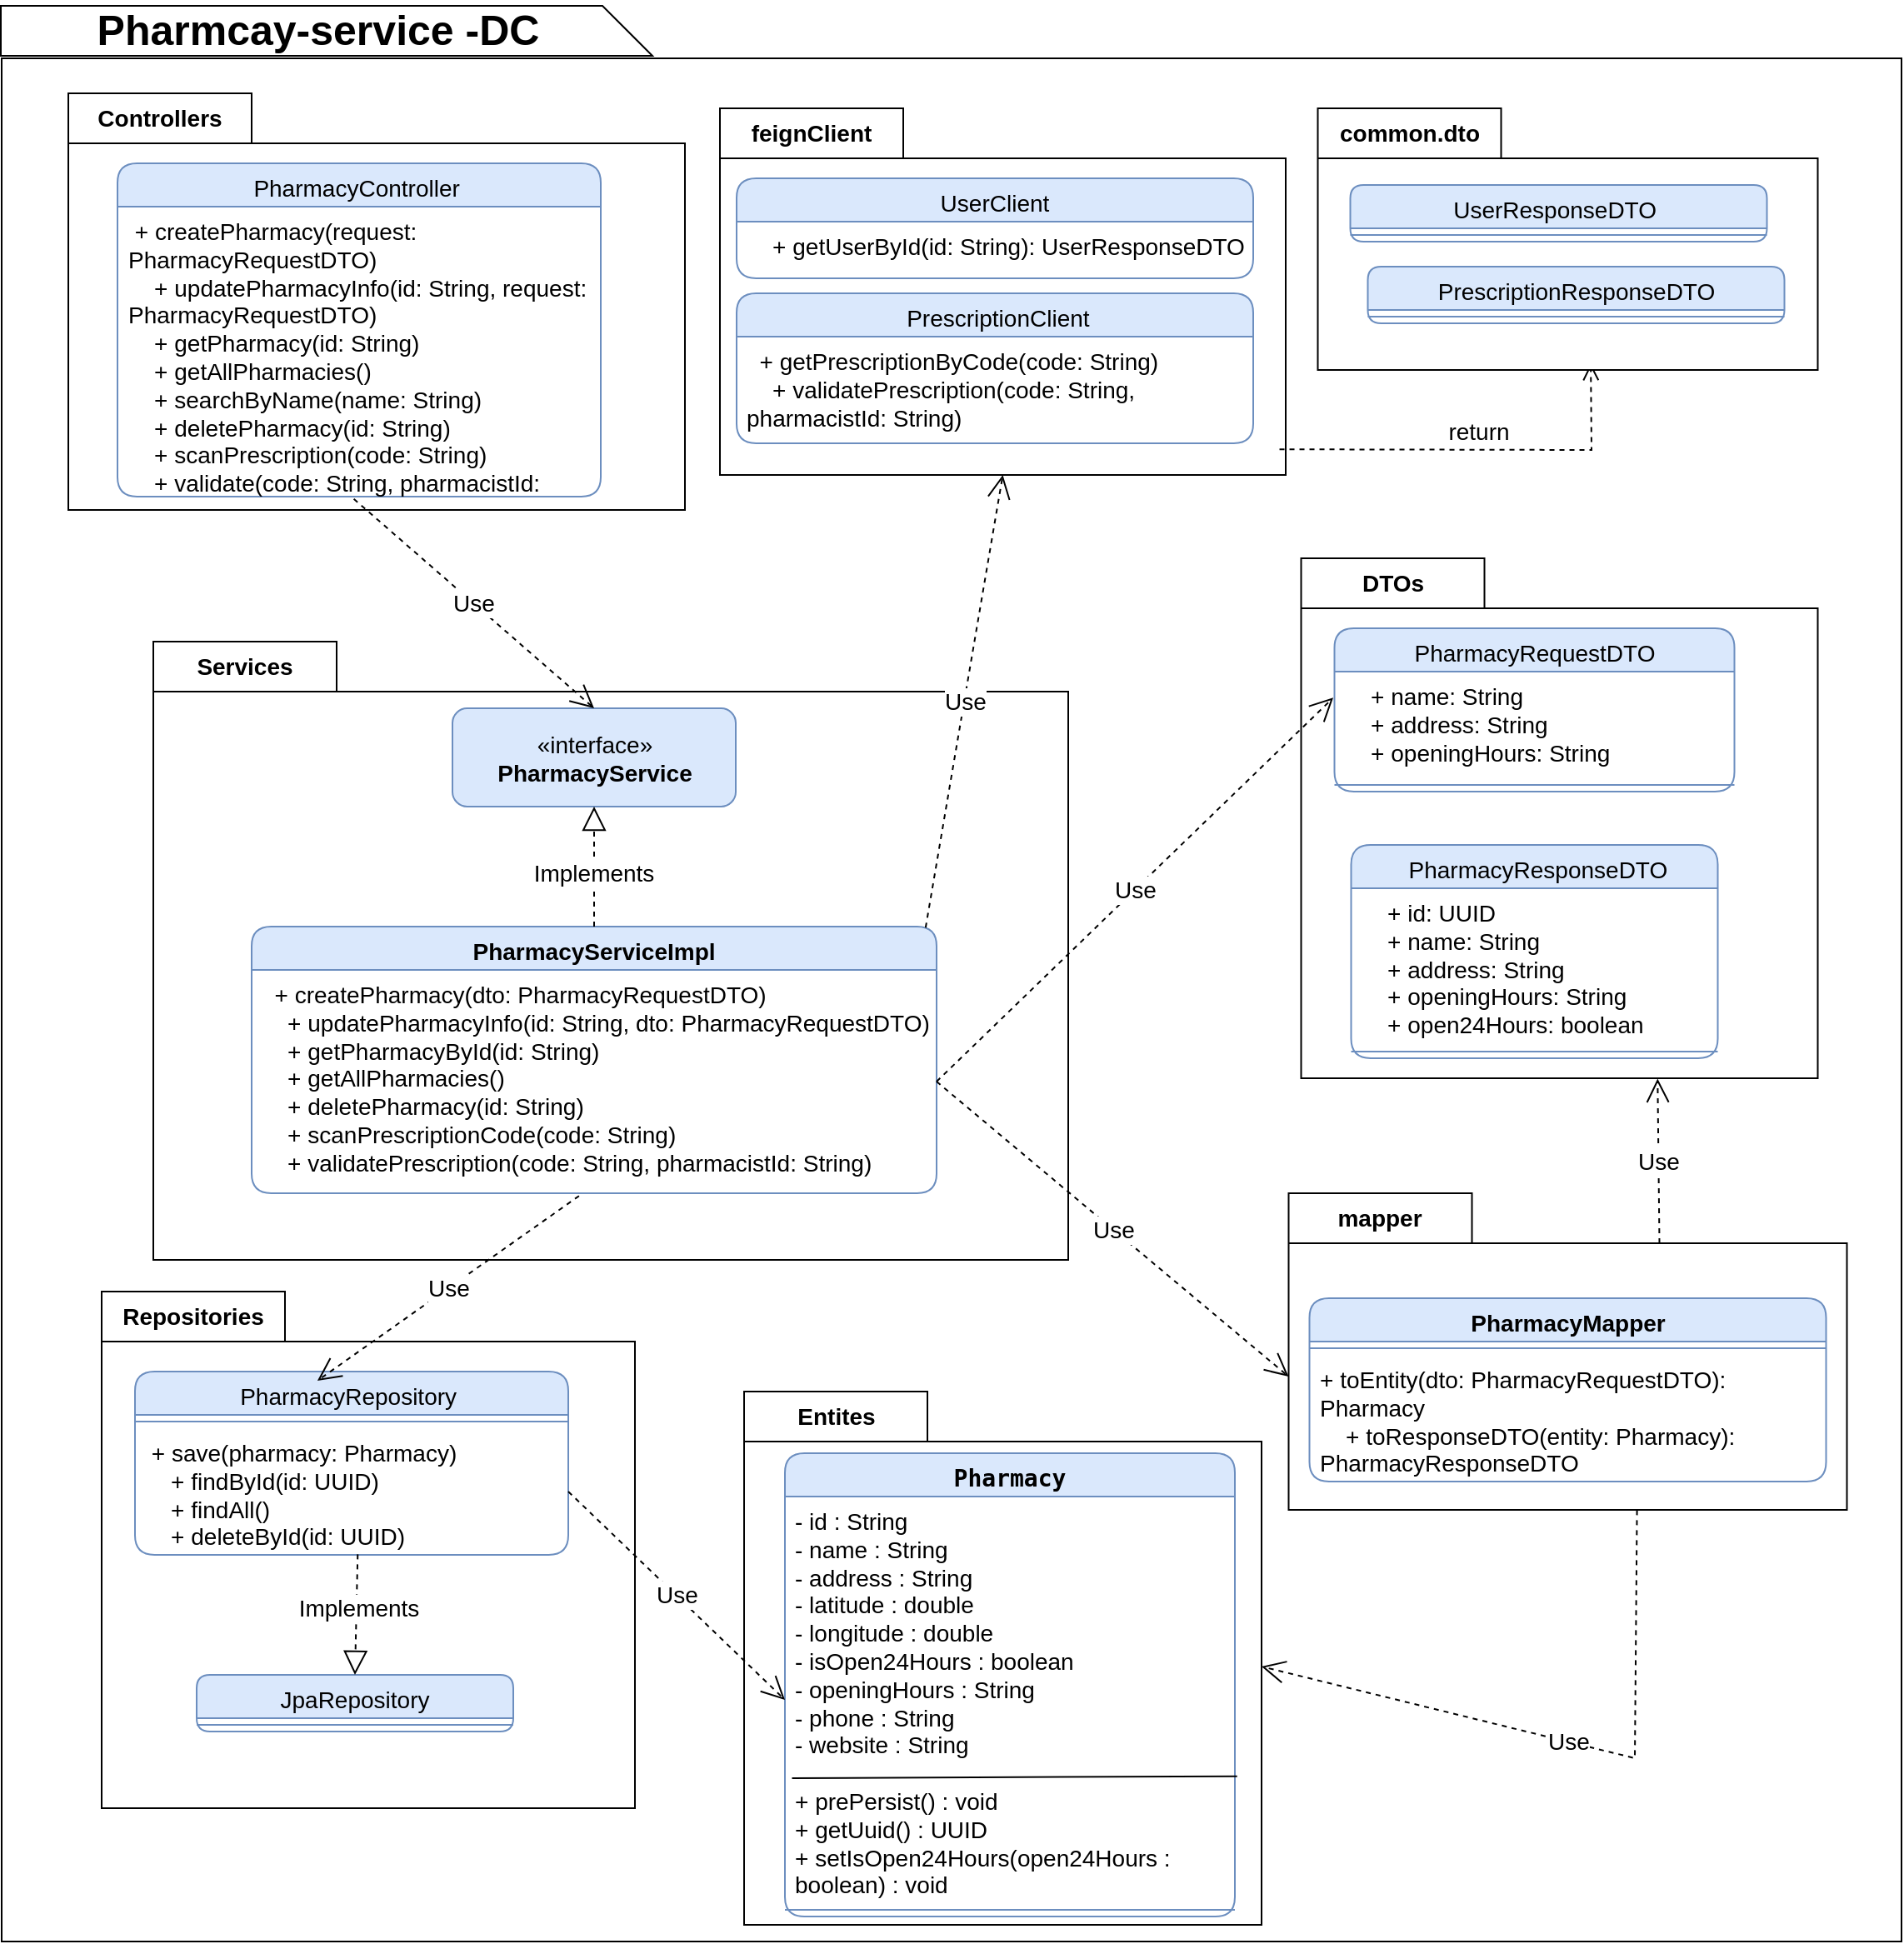 <mxfile version="28.2.0">
  <diagram name="Prescription Service - DC" id="-rO3_hpFllKhwETeMBrI">
    <mxGraphModel dx="1139" dy="570" grid="1" gridSize="10" guides="1" tooltips="1" connect="1" arrows="1" fold="1" page="1" pageScale="1" pageWidth="3300" pageHeight="2339" math="0" shadow="0">
      <root>
        <mxCell id="0" />
        <mxCell id="1" parent="0" />
        <mxCell id="9863JnEJpdngomxdaVxT-1" value="" style="html=1;whiteSpace=wrap;fontSize=14;" parent="1" vertex="1">
          <mxGeometry x="550" y="260" width="1140" height="1130" as="geometry" />
        </mxCell>
        <mxCell id="9863JnEJpdngomxdaVxT-2" value="Entites" style="shape=folder;fontStyle=1;tabWidth=110;tabHeight=30;tabPosition=left;html=1;boundedLbl=1;labelInHeader=1;container=1;collapsible=0;recursiveResize=0;whiteSpace=wrap;fontSize=14;" parent="1" vertex="1">
          <mxGeometry x="995.5" y="1060" width="310.5" height="320" as="geometry" />
        </mxCell>
        <mxCell id="9863JnEJpdngomxdaVxT-3" value="&lt;div style=&quot;text-align: left;&quot;&gt;&lt;font face=&quot;monospace&quot;&gt;Pharmacy&lt;/font&gt;&lt;/div&gt;" style="swimlane;fontStyle=1;align=center;verticalAlign=top;childLayout=stackLayout;horizontal=1;startSize=26;horizontalStack=0;resizeParent=1;resizeParentMax=0;resizeLast=0;collapsible=1;marginBottom=0;whiteSpace=wrap;html=1;fillColor=#dae8fc;strokeColor=#6c8ebf;rounded=1;fontSize=14;" parent="9863JnEJpdngomxdaVxT-2" vertex="1">
          <mxGeometry x="24.5" y="37" width="270" height="278" as="geometry">
            <mxRectangle x="200" y="60" width="70" height="30" as="alternateBounds" />
          </mxGeometry>
        </mxCell>
        <mxCell id="9863JnEJpdngomxdaVxT-4" value="&lt;div&gt;- id : String&lt;/div&gt;&lt;div&gt;- name : String&lt;/div&gt;&lt;div&gt;- address : String&lt;/div&gt;&lt;div&gt;- latitude : double&lt;/div&gt;&lt;div&gt;- longitude : double&lt;/div&gt;&lt;div&gt;- isOpen24Hours : boolean&lt;/div&gt;&lt;div&gt;- openingHours : String&lt;/div&gt;&lt;div&gt;- phone : String&lt;/div&gt;&lt;div&gt;- website : String&lt;/div&gt;&lt;div&gt;&lt;br&gt;&lt;/div&gt;&lt;div&gt;&lt;div&gt;+ prePersist() : void&lt;/div&gt;&lt;div&gt;+ getUuid() : UUID&lt;/div&gt;&lt;div&gt;+ setIsOpen24Hours(open24Hours : boolean) : void&lt;/div&gt;&lt;/div&gt;" style="text;strokeColor=none;fillColor=none;align=left;verticalAlign=top;spacingLeft=4;spacingRight=4;overflow=hidden;rotatable=0;points=[[0,0.5],[1,0.5]];portConstraint=eastwest;whiteSpace=wrap;html=1;rounded=1;fontSize=14;" parent="9863JnEJpdngomxdaVxT-3" vertex="1">
          <mxGeometry y="26" width="270" height="244" as="geometry" />
        </mxCell>
        <mxCell id="wPEENe1g2MdUkx1XEMjC-1" value="" style="line;strokeWidth=1;fillColor=none;align=left;verticalAlign=middle;spacingTop=-1;spacingLeft=3;spacingRight=3;rotatable=0;labelPosition=right;points=[];portConstraint=eastwest;strokeColor=inherit;rounded=1;fontSize=14;" vertex="1" parent="9863JnEJpdngomxdaVxT-3">
          <mxGeometry y="270" width="270" height="8" as="geometry" />
        </mxCell>
        <mxCell id="wPEENe1g2MdUkx1XEMjC-2" value="" style="endArrow=none;html=1;rounded=0;entryX=1.005;entryY=0.655;entryDx=0;entryDy=0;entryPerimeter=0;" edge="1" parent="9863JnEJpdngomxdaVxT-3">
          <mxGeometry width="50" height="50" relative="1" as="geometry">
            <mxPoint x="4.25" y="195" as="sourcePoint" />
            <mxPoint x="271.35" y="193.82" as="targetPoint" />
          </mxGeometry>
        </mxCell>
        <mxCell id="9863JnEJpdngomxdaVxT-26" value="DTOs" style="shape=folder;fontStyle=1;tabWidth=110;tabHeight=30;tabPosition=left;html=1;boundedLbl=1;labelInHeader=1;container=1;collapsible=0;recursiveResize=0;whiteSpace=wrap;fontSize=14;" parent="1" vertex="1">
          <mxGeometry x="1329.75" y="560" width="310" height="312" as="geometry" />
        </mxCell>
        <mxCell id="9863JnEJpdngomxdaVxT-27" value="&lt;div style=&quot;text-align: left;&quot;&gt;&lt;span style=&quot;font-weight: 400;&quot;&gt;PharmacyRequestDTO&lt;/span&gt;&lt;/div&gt;" style="swimlane;fontStyle=1;align=center;verticalAlign=top;childLayout=stackLayout;horizontal=1;startSize=26;horizontalStack=0;resizeParent=1;resizeParentMax=0;resizeLast=0;collapsible=1;marginBottom=0;whiteSpace=wrap;html=1;fillColor=#dae8fc;strokeColor=#6c8ebf;rounded=1;fontSize=14;" parent="9863JnEJpdngomxdaVxT-26" vertex="1">
          <mxGeometry x="20" y="42" width="240" height="98" as="geometry">
            <mxRectangle x="200" y="60" width="70" height="30" as="alternateBounds" />
          </mxGeometry>
        </mxCell>
        <mxCell id="9863JnEJpdngomxdaVxT-28" value="&lt;div&gt;&amp;nbsp; &amp;nbsp; + name: String&lt;/div&gt;&lt;div&gt;&amp;nbsp; &amp;nbsp; + address: String&lt;/div&gt;&lt;div&gt;&amp;nbsp; &amp;nbsp; + openingHours: String&lt;/div&gt;" style="text;strokeColor=none;fillColor=none;align=left;verticalAlign=top;spacingLeft=4;spacingRight=4;overflow=hidden;rotatable=0;points=[[0,0.5],[1,0.5]];portConstraint=eastwest;whiteSpace=wrap;html=1;rounded=1;fontSize=14;" parent="9863JnEJpdngomxdaVxT-27" vertex="1">
          <mxGeometry y="26" width="240" height="64" as="geometry" />
        </mxCell>
        <mxCell id="9863JnEJpdngomxdaVxT-29" value="" style="line;strokeWidth=1;fillColor=none;align=left;verticalAlign=middle;spacingTop=-1;spacingLeft=3;spacingRight=3;rotatable=0;labelPosition=right;points=[];portConstraint=eastwest;strokeColor=inherit;rounded=1;fontSize=14;" parent="9863JnEJpdngomxdaVxT-27" vertex="1">
          <mxGeometry y="90" width="240" height="8" as="geometry" />
        </mxCell>
        <mxCell id="9863JnEJpdngomxdaVxT-30" value="&lt;div style=&quot;text-align: left;&quot;&gt;&lt;span style=&quot;font-weight: 400;&quot;&gt;&amp;nbsp;PharmacyResponseDTO&lt;/span&gt;&lt;/div&gt;" style="swimlane;fontStyle=1;align=center;verticalAlign=top;childLayout=stackLayout;horizontal=1;startSize=26;horizontalStack=0;resizeParent=1;resizeParentMax=0;resizeLast=0;collapsible=1;marginBottom=0;whiteSpace=wrap;html=1;fillColor=#dae8fc;strokeColor=#6c8ebf;rounded=1;fontSize=14;" parent="9863JnEJpdngomxdaVxT-26" vertex="1">
          <mxGeometry x="30" y="172" width="220" height="128" as="geometry">
            <mxRectangle x="200" y="60" width="70" height="30" as="alternateBounds" />
          </mxGeometry>
        </mxCell>
        <mxCell id="9863JnEJpdngomxdaVxT-31" value="&lt;div&gt;&amp;nbsp; &amp;nbsp; + id: UUID&lt;/div&gt;&lt;div&gt;&amp;nbsp; &amp;nbsp; + name: String&lt;/div&gt;&lt;div&gt;&amp;nbsp; &amp;nbsp; + address: String&lt;/div&gt;&lt;div&gt;&amp;nbsp; &amp;nbsp; + openingHours: String&lt;/div&gt;&lt;div&gt;&amp;nbsp; &amp;nbsp; + open24Hours: boolean&lt;/div&gt;" style="text;strokeColor=none;fillColor=none;align=left;verticalAlign=top;spacingLeft=4;spacingRight=4;overflow=hidden;rotatable=0;points=[[0,0.5],[1,0.5]];portConstraint=eastwest;whiteSpace=wrap;html=1;rounded=1;fontSize=14;" parent="9863JnEJpdngomxdaVxT-30" vertex="1">
          <mxGeometry y="26" width="220" height="94" as="geometry" />
        </mxCell>
        <mxCell id="9863JnEJpdngomxdaVxT-32" value="" style="line;strokeWidth=1;fillColor=none;align=left;verticalAlign=middle;spacingTop=-1;spacingLeft=3;spacingRight=3;rotatable=0;labelPosition=right;points=[];portConstraint=eastwest;strokeColor=inherit;rounded=1;fontSize=14;" parent="9863JnEJpdngomxdaVxT-30" vertex="1">
          <mxGeometry y="120" width="220" height="8" as="geometry" />
        </mxCell>
        <mxCell id="9863JnEJpdngomxdaVxT-41" value="Services" style="shape=folder;fontStyle=1;tabWidth=110;tabHeight=30;tabPosition=left;html=1;boundedLbl=1;labelInHeader=1;container=1;collapsible=0;recursiveResize=0;whiteSpace=wrap;fontSize=14;" parent="1" vertex="1">
          <mxGeometry x="641" y="610" width="549" height="371" as="geometry" />
        </mxCell>
        <mxCell id="9863JnEJpdngomxdaVxT-42" value="&lt;div style=&quot;text-align: left;&quot;&gt;PharmacyServiceImpl&lt;/div&gt;" style="swimlane;fontStyle=1;align=center;verticalAlign=top;childLayout=stackLayout;horizontal=1;startSize=26;horizontalStack=0;resizeParent=1;resizeParentMax=0;resizeLast=0;collapsible=1;marginBottom=0;whiteSpace=wrap;html=1;rounded=1;fillColor=#dae8fc;strokeColor=#6c8ebf;fontSize=14;" parent="9863JnEJpdngomxdaVxT-41" vertex="1">
          <mxGeometry x="59" y="171" width="411" height="160" as="geometry" />
        </mxCell>
        <mxCell id="9863JnEJpdngomxdaVxT-43" value="&lt;div&gt;&amp;nbsp; + createPharmacy(dto: PharmacyRequestDTO)&lt;/div&gt;&lt;div&gt;&amp;nbsp; &amp;nbsp; + updatePharmacyInfo(id: String, dto: PharmacyRequestDTO)&lt;/div&gt;&lt;div&gt;&amp;nbsp; &amp;nbsp; + getPharmacyById(id: String)&lt;/div&gt;&lt;div&gt;&amp;nbsp; &amp;nbsp; + getAllPharmacies()&lt;/div&gt;&lt;div&gt;&amp;nbsp; &amp;nbsp; + deletePharmacy(id: String)&lt;/div&gt;&lt;div&gt;&amp;nbsp; &amp;nbsp; + scanPrescriptionCode(code: String)&lt;/div&gt;&lt;div&gt;&amp;nbsp; &amp;nbsp; + validatePrescription(code: String, pharmacistId: String)&lt;/div&gt;" style="text;strokeColor=none;fillColor=none;align=left;verticalAlign=top;spacingLeft=4;spacingRight=4;overflow=hidden;rotatable=0;points=[[0,0.5],[1,0.5]];portConstraint=eastwest;whiteSpace=wrap;html=1;rounded=1;fontSize=14;" parent="9863JnEJpdngomxdaVxT-42" vertex="1">
          <mxGeometry y="26" width="411" height="134" as="geometry" />
        </mxCell>
        <mxCell id="9863JnEJpdngomxdaVxT-44" value="«interface»&lt;br&gt;&lt;div style=&quot;text-align: left;&quot;&gt;&lt;b&gt;PharmacyService&lt;/b&gt;&lt;/div&gt;" style="html=1;whiteSpace=wrap;fillColor=#dae8fc;strokeColor=#6c8ebf;rounded=1;fontSize=14;" parent="9863JnEJpdngomxdaVxT-41" vertex="1">
          <mxGeometry x="179.5" y="40" width="170" height="59" as="geometry" />
        </mxCell>
        <mxCell id="9863JnEJpdngomxdaVxT-45" value="" style="endArrow=block;dashed=1;endFill=0;endSize=12;html=1;rounded=0;exitX=0.5;exitY=0;exitDx=0;exitDy=0;entryX=0.5;entryY=1;entryDx=0;entryDy=0;fontSize=14;" parent="9863JnEJpdngomxdaVxT-41" source="9863JnEJpdngomxdaVxT-42" target="9863JnEJpdngomxdaVxT-44" edge="1">
          <mxGeometry width="160" relative="1" as="geometry">
            <mxPoint x="264.5" y="150" as="sourcePoint" />
            <mxPoint x="117.5" y="70" as="targetPoint" />
          </mxGeometry>
        </mxCell>
        <mxCell id="9863JnEJpdngomxdaVxT-46" value="Implements" style="edgeLabel;html=1;align=center;verticalAlign=middle;resizable=0;points=[];fontSize=14;" parent="9863JnEJpdngomxdaVxT-45" vertex="1" connectable="0">
          <mxGeometry x="-0.1" y="1" relative="1" as="geometry">
            <mxPoint as="offset" />
          </mxGeometry>
        </mxCell>
        <mxCell id="9863JnEJpdngomxdaVxT-47" value="Controllers" style="shape=folder;fontStyle=1;tabWidth=110;tabHeight=30;tabPosition=left;html=1;boundedLbl=1;labelInHeader=1;container=1;collapsible=0;recursiveResize=0;whiteSpace=wrap;fontSize=14;" parent="1" vertex="1">
          <mxGeometry x="590" y="281" width="370" height="250" as="geometry" />
        </mxCell>
        <mxCell id="9863JnEJpdngomxdaVxT-48" value="&lt;div style=&quot;text-align: left;&quot;&gt;&lt;span style=&quot;font-weight: 400;&quot;&gt;PharmacyController&amp;nbsp;&lt;/span&gt;&lt;/div&gt;" style="swimlane;fontStyle=1;align=center;verticalAlign=top;childLayout=stackLayout;horizontal=1;startSize=26;horizontalStack=0;resizeParent=1;resizeParentMax=0;resizeLast=0;collapsible=1;marginBottom=0;whiteSpace=wrap;html=1;rounded=1;fillColor=#dae8fc;strokeColor=#6c8ebf;fontSize=14;" parent="9863JnEJpdngomxdaVxT-47" vertex="1">
          <mxGeometry x="29.5" y="42" width="290" height="200" as="geometry" />
        </mxCell>
        <mxCell id="9863JnEJpdngomxdaVxT-49" value="&lt;div&gt;&amp;nbsp;+ createPharmacy(request: PharmacyRequestDTO)&lt;/div&gt;&lt;div&gt;&amp;nbsp; &amp;nbsp; + updatePharmacyInfo(id: String, request: PharmacyRequestDTO)&lt;/div&gt;&lt;div&gt;&amp;nbsp; &amp;nbsp; + getPharmacy(id: String)&lt;/div&gt;&lt;div&gt;&amp;nbsp; &amp;nbsp; + getAllPharmacies()&lt;/div&gt;&lt;div&gt;&amp;nbsp; &amp;nbsp; + searchByName(name: String)&lt;/div&gt;&lt;div&gt;&amp;nbsp; &amp;nbsp; + deletePharmacy(id: String)&lt;/div&gt;&lt;div&gt;&amp;nbsp; &amp;nbsp; + scanPrescription(code: String)&lt;/div&gt;&lt;div&gt;&amp;nbsp; &amp;nbsp; + validate(code: String, pharmacistId: String)&lt;/div&gt;" style="text;strokeColor=none;fillColor=none;align=left;verticalAlign=top;spacingLeft=4;spacingRight=4;overflow=hidden;rotatable=0;points=[[0,0.5],[1,0.5]];portConstraint=eastwest;whiteSpace=wrap;html=1;rounded=1;fontSize=14;" parent="9863JnEJpdngomxdaVxT-48" vertex="1">
          <mxGeometry y="26" width="290" height="174" as="geometry" />
        </mxCell>
        <mxCell id="9863JnEJpdngomxdaVxT-50" value="Repositories" style="shape=folder;fontStyle=1;tabWidth=110;tabHeight=30;tabPosition=left;html=1;boundedLbl=1;labelInHeader=1;container=1;collapsible=0;recursiveResize=0;whiteSpace=wrap;fontSize=14;" parent="1" vertex="1">
          <mxGeometry x="610" y="1000" width="320" height="310" as="geometry" />
        </mxCell>
        <mxCell id="9863JnEJpdngomxdaVxT-51" value="&lt;div style=&quot;text-align: left;&quot;&gt;&lt;span style=&quot;font-weight: 400;&quot;&gt;PharmacyRepository&amp;nbsp;&lt;/span&gt;&lt;/div&gt;" style="swimlane;fontStyle=1;align=center;verticalAlign=top;childLayout=stackLayout;horizontal=1;startSize=26;horizontalStack=0;resizeParent=1;resizeParentMax=0;resizeLast=0;collapsible=1;marginBottom=0;whiteSpace=wrap;html=1;rounded=1;fillColor=#dae8fc;strokeColor=#6c8ebf;fontSize=14;" parent="9863JnEJpdngomxdaVxT-50" vertex="1">
          <mxGeometry x="20" y="48" width="260" height="110" as="geometry" />
        </mxCell>
        <mxCell id="9863JnEJpdngomxdaVxT-52" value="" style="line;strokeWidth=1;fillColor=none;align=left;verticalAlign=middle;spacingTop=-1;spacingLeft=3;spacingRight=3;rotatable=0;labelPosition=right;points=[];portConstraint=eastwest;strokeColor=inherit;rounded=1;fontSize=14;" parent="9863JnEJpdngomxdaVxT-51" vertex="1">
          <mxGeometry y="26" width="260" height="8" as="geometry" />
        </mxCell>
        <mxCell id="9863JnEJpdngomxdaVxT-53" value="&lt;div&gt;&lt;div&gt;&amp;nbsp;+ save(pharmacy: Pharmacy)&lt;/div&gt;&lt;div&gt;&amp;nbsp; &amp;nbsp; + findById(id: UUID)&lt;/div&gt;&lt;div&gt;&amp;nbsp; &amp;nbsp; + findAll()&lt;/div&gt;&lt;div&gt;&amp;nbsp; &amp;nbsp; + deleteById(id: UUID)&lt;/div&gt;&lt;/div&gt;" style="text;strokeColor=none;fillColor=none;align=left;verticalAlign=top;spacingLeft=4;spacingRight=4;overflow=hidden;rotatable=0;points=[[0,0.5],[1,0.5]];portConstraint=eastwest;whiteSpace=wrap;html=1;rounded=1;fontSize=14;" parent="9863JnEJpdngomxdaVxT-51" vertex="1">
          <mxGeometry y="34" width="260" height="76" as="geometry" />
        </mxCell>
        <mxCell id="9863JnEJpdngomxdaVxT-54" value="&lt;div style=&quot;text-align: left;&quot;&gt;&lt;span style=&quot;font-weight: 400;&quot;&gt;JpaRepository&lt;/span&gt;&lt;/div&gt;" style="swimlane;fontStyle=1;align=center;verticalAlign=top;childLayout=stackLayout;horizontal=1;startSize=26;horizontalStack=0;resizeParent=1;resizeParentMax=0;resizeLast=0;collapsible=1;marginBottom=0;whiteSpace=wrap;html=1;rounded=1;fillColor=#dae8fc;strokeColor=#6c8ebf;fontSize=14;" parent="9863JnEJpdngomxdaVxT-50" vertex="1">
          <mxGeometry x="57" y="230" width="190" height="34" as="geometry" />
        </mxCell>
        <mxCell id="9863JnEJpdngomxdaVxT-55" value="" style="line;strokeWidth=1;fillColor=none;align=left;verticalAlign=middle;spacingTop=-1;spacingLeft=3;spacingRight=3;rotatable=0;labelPosition=right;points=[];portConstraint=eastwest;strokeColor=inherit;rounded=1;fontSize=14;" parent="9863JnEJpdngomxdaVxT-54" vertex="1">
          <mxGeometry y="26" width="190" height="8" as="geometry" />
        </mxCell>
        <mxCell id="9863JnEJpdngomxdaVxT-56" value="" style="endArrow=block;dashed=1;endFill=0;endSize=12;html=1;rounded=0;exitX=0.514;exitY=0.996;exitDx=0;exitDy=0;entryX=0.5;entryY=0;entryDx=0;entryDy=0;fontSize=14;exitPerimeter=0;" parent="9863JnEJpdngomxdaVxT-50" source="9863JnEJpdngomxdaVxT-53" target="9863JnEJpdngomxdaVxT-54" edge="1">
          <mxGeometry width="160" relative="1" as="geometry">
            <mxPoint x="480" y="202" as="sourcePoint" />
            <mxPoint x="480" y="130" as="targetPoint" />
            <Array as="points" />
          </mxGeometry>
        </mxCell>
        <mxCell id="9863JnEJpdngomxdaVxT-57" value="Implements" style="edgeLabel;html=1;align=center;verticalAlign=middle;resizable=0;points=[];fontSize=14;" parent="9863JnEJpdngomxdaVxT-56" vertex="1" connectable="0">
          <mxGeometry x="-0.1" y="1" relative="1" as="geometry">
            <mxPoint as="offset" />
          </mxGeometry>
        </mxCell>
        <mxCell id="9863JnEJpdngomxdaVxT-65" value="" style="shape=card;whiteSpace=wrap;html=1;rotation=90;flipV=1;flipH=1;direction=west;fontSize=14;" parent="1" vertex="1">
          <mxGeometry x="730" y="48" width="30" height="391" as="geometry" />
        </mxCell>
        <mxCell id="9863JnEJpdngomxdaVxT-66" value="&lt;h1 style=&quot;text-align: left; margin-top: 0px;&quot;&gt;&lt;span style=&quot;background-color: transparent; color: light-dark(rgb(0, 0, 0), rgb(255, 255, 255));&quot;&gt;&lt;font style=&quot;font-size: 25px;&quot;&gt;Pharmcay-service -DC&lt;/font&gt;&lt;/span&gt;&lt;/h1&gt;" style="text;html=1;align=center;verticalAlign=middle;whiteSpace=wrap;rounded=0;fontSize=14;" parent="1" vertex="1">
          <mxGeometry x="570" y="238" width="340" height="27" as="geometry" />
        </mxCell>
        <mxCell id="9863JnEJpdngomxdaVxT-68" value="Use" style="endArrow=open;endSize=12;dashed=1;html=1;rounded=0;exitX=0.489;exitY=1.008;exitDx=0;exitDy=0;exitPerimeter=0;entryX=0.5;entryY=0;entryDx=0;entryDy=0;fontSize=14;" parent="1" source="9863JnEJpdngomxdaVxT-49" target="9863JnEJpdngomxdaVxT-44" edge="1">
          <mxGeometry width="160" relative="1" as="geometry">
            <mxPoint x="880" y="600" as="sourcePoint" />
            <mxPoint x="1040" y="600" as="targetPoint" />
          </mxGeometry>
        </mxCell>
        <mxCell id="9863JnEJpdngomxdaVxT-69" value="Use" style="endArrow=open;endSize=12;dashed=1;html=1;rounded=0;exitX=0.478;exitY=1.012;exitDx=0;exitDy=0;exitPerimeter=0;entryX=0.421;entryY=0.05;entryDx=0;entryDy=0;entryPerimeter=0;fontSize=14;" parent="1" source="9863JnEJpdngomxdaVxT-43" target="9863JnEJpdngomxdaVxT-51" edge="1">
          <mxGeometry width="160" relative="1" as="geometry">
            <mxPoint x="930" y="980" as="sourcePoint" />
            <mxPoint x="1090" y="980" as="targetPoint" />
          </mxGeometry>
        </mxCell>
        <mxCell id="9863JnEJpdngomxdaVxT-76" value="Use" style="endArrow=open;endSize=12;dashed=1;html=1;rounded=0;exitX=1;exitY=0.5;exitDx=0;exitDy=0;entryX=-0.003;entryY=0.245;entryDx=0;entryDy=0;entryPerimeter=0;fontSize=14;" parent="1" source="9863JnEJpdngomxdaVxT-43" target="9863JnEJpdngomxdaVxT-28" edge="1">
          <mxGeometry width="160" relative="1" as="geometry">
            <mxPoint x="1096" y="1000" as="sourcePoint" />
            <mxPoint x="1030" y="1113" as="targetPoint" />
          </mxGeometry>
        </mxCell>
        <mxCell id="9863JnEJpdngomxdaVxT-79" value="feignClient" style="shape=folder;fontStyle=1;tabWidth=110;tabHeight=30;tabPosition=left;html=1;boundedLbl=1;labelInHeader=1;container=1;collapsible=0;recursiveResize=0;whiteSpace=wrap;fontSize=14;" parent="1" vertex="1">
          <mxGeometry x="981" y="290" width="339.5" height="220" as="geometry" />
        </mxCell>
        <mxCell id="9863JnEJpdngomxdaVxT-80" value="&lt;div style=&quot;text-align: left;&quot;&gt;&lt;span style=&quot;font-weight: 400;&quot;&gt;&amp;nbsp;UserClient&amp;nbsp;&lt;/span&gt;&lt;/div&gt;" style="swimlane;fontStyle=1;align=center;verticalAlign=top;childLayout=stackLayout;horizontal=1;startSize=26;horizontalStack=0;resizeParent=1;resizeParentMax=0;resizeLast=0;collapsible=1;marginBottom=0;whiteSpace=wrap;html=1;rounded=1;fillColor=#dae8fc;strokeColor=#6c8ebf;fontSize=14;" parent="9863JnEJpdngomxdaVxT-79" vertex="1">
          <mxGeometry x="10" y="42" width="310" height="60" as="geometry" />
        </mxCell>
        <mxCell id="9863JnEJpdngomxdaVxT-81" value="&lt;div&gt;&amp;nbsp; &amp;nbsp; + getUserById(id: String): UserResponseDTO&lt;/div&gt;&lt;div&gt;&lt;br&gt;&lt;/div&gt;" style="text;strokeColor=none;fillColor=none;align=left;verticalAlign=top;spacingLeft=4;spacingRight=4;overflow=hidden;rotatable=0;points=[[0,0.5],[1,0.5]];portConstraint=eastwest;whiteSpace=wrap;html=1;rounded=1;fontSize=14;" parent="9863JnEJpdngomxdaVxT-80" vertex="1">
          <mxGeometry y="26" width="310" height="34" as="geometry" />
        </mxCell>
        <mxCell id="9863JnEJpdngomxdaVxT-91" value="&lt;div style=&quot;text-align: left;&quot;&gt;&lt;span style=&quot;font-weight: 400;&quot;&gt;&amp;nbsp;PrescriptionClient&lt;/span&gt;&lt;/div&gt;" style="swimlane;fontStyle=1;align=center;verticalAlign=top;childLayout=stackLayout;horizontal=1;startSize=26;horizontalStack=0;resizeParent=1;resizeParentMax=0;resizeLast=0;collapsible=1;marginBottom=0;whiteSpace=wrap;html=1;rounded=1;fillColor=#dae8fc;strokeColor=#6c8ebf;fontSize=14;" parent="9863JnEJpdngomxdaVxT-79" vertex="1">
          <mxGeometry x="10" y="111" width="310" height="90" as="geometry" />
        </mxCell>
        <mxCell id="9863JnEJpdngomxdaVxT-92" value="&lt;div&gt;&lt;div&gt;&amp;nbsp; + getPrescriptionByCode(code: String)&lt;/div&gt;&lt;div&gt;&amp;nbsp; &amp;nbsp; + validatePrescription(code: String, pharmacistId: String)&lt;/div&gt;&lt;/div&gt;" style="text;strokeColor=none;fillColor=none;align=left;verticalAlign=top;spacingLeft=4;spacingRight=4;overflow=hidden;rotatable=0;points=[[0,0.5],[1,0.5]];portConstraint=eastwest;whiteSpace=wrap;html=1;rounded=1;fontSize=14;" parent="9863JnEJpdngomxdaVxT-91" vertex="1">
          <mxGeometry y="26" width="310" height="64" as="geometry" />
        </mxCell>
        <mxCell id="9863JnEJpdngomxdaVxT-83" value="Use" style="endArrow=open;endSize=12;dashed=1;html=1;rounded=0;exitX=0.984;exitY=0.004;exitDx=0;exitDy=0;exitPerimeter=0;entryX=0.5;entryY=1;entryDx=0;entryDy=0;entryPerimeter=0;fontSize=14;" parent="1" source="9863JnEJpdngomxdaVxT-42" target="9863JnEJpdngomxdaVxT-79" edge="1">
          <mxGeometry width="160" relative="1" as="geometry">
            <mxPoint x="1310" y="848" as="sourcePoint" />
            <mxPoint x="1590" y="750" as="targetPoint" />
          </mxGeometry>
        </mxCell>
        <mxCell id="9863JnEJpdngomxdaVxT-84" value="return" style="html=1;verticalAlign=bottom;endArrow=open;dashed=1;endSize=8;curved=0;rounded=0;entryX=0.546;entryY=0.975;entryDx=0;entryDy=0;entryPerimeter=0;fontSize=14;exitX=0.989;exitY=0.93;exitDx=0;exitDy=0;exitPerimeter=0;" parent="1" source="9863JnEJpdngomxdaVxT-79" target="9863JnEJpdngomxdaVxT-88" edge="1">
          <mxGeometry relative="1" as="geometry">
            <mxPoint x="1330" y="530" as="sourcePoint" />
            <mxPoint x="1250" y="530" as="targetPoint" />
            <Array as="points">
              <mxPoint x="1504" y="495" />
            </Array>
          </mxGeometry>
        </mxCell>
        <mxCell id="9863JnEJpdngomxdaVxT-87" value="Use" style="endArrow=open;endSize=12;dashed=1;html=1;rounded=0;exitX=1;exitY=0.5;exitDx=0;exitDy=0;entryX=0;entryY=0.5;entryDx=0;entryDy=0;fontSize=14;" parent="1" source="9863JnEJpdngomxdaVxT-53" target="9863JnEJpdngomxdaVxT-4" edge="1">
          <mxGeometry width="160" relative="1" as="geometry">
            <mxPoint x="1137" y="1690" as="sourcePoint" />
            <mxPoint x="1000" y="1835" as="targetPoint" />
          </mxGeometry>
        </mxCell>
        <mxCell id="9863JnEJpdngomxdaVxT-88" value="common.dto" style="shape=folder;fontStyle=1;tabWidth=110;tabHeight=30;tabPosition=left;html=1;boundedLbl=1;labelInHeader=1;container=1;collapsible=0;recursiveResize=0;whiteSpace=wrap;fontSize=14;" parent="1" vertex="1">
          <mxGeometry x="1339.75" y="290" width="300" height="157" as="geometry" />
        </mxCell>
        <mxCell id="9863JnEJpdngomxdaVxT-89" value="&lt;div style=&quot;text-align: left;&quot;&gt;&lt;span style=&quot;font-weight: 400;&quot;&gt;UserResponseDTO&amp;nbsp;&lt;/span&gt;&lt;/div&gt;" style="swimlane;fontStyle=1;align=center;verticalAlign=top;childLayout=stackLayout;horizontal=1;startSize=26;horizontalStack=0;resizeParent=1;resizeParentMax=0;resizeLast=0;collapsible=1;marginBottom=0;whiteSpace=wrap;html=1;fillColor=#dae8fc;strokeColor=#6c8ebf;rounded=1;fontSize=14;" parent="9863JnEJpdngomxdaVxT-88" vertex="1">
          <mxGeometry x="19.5" y="46" width="250" height="34" as="geometry">
            <mxRectangle x="200" y="60" width="70" height="30" as="alternateBounds" />
          </mxGeometry>
        </mxCell>
        <mxCell id="9863JnEJpdngomxdaVxT-90" value="" style="line;strokeWidth=1;fillColor=none;align=left;verticalAlign=middle;spacingTop=-1;spacingLeft=3;spacingRight=3;rotatable=0;labelPosition=right;points=[];portConstraint=eastwest;strokeColor=inherit;rounded=1;fontSize=14;" parent="9863JnEJpdngomxdaVxT-89" vertex="1">
          <mxGeometry y="26" width="250" height="8" as="geometry" />
        </mxCell>
        <mxCell id="9863JnEJpdngomxdaVxT-93" value="&lt;div style=&quot;text-align: left;&quot;&gt;&lt;span style=&quot;font-weight: 400;&quot;&gt;PrescriptionResponseDTO&lt;/span&gt;&lt;/div&gt;" style="swimlane;fontStyle=1;align=center;verticalAlign=top;childLayout=stackLayout;horizontal=1;startSize=26;horizontalStack=0;resizeParent=1;resizeParentMax=0;resizeLast=0;collapsible=1;marginBottom=0;whiteSpace=wrap;html=1;fillColor=#dae8fc;strokeColor=#6c8ebf;rounded=1;fontSize=14;" parent="9863JnEJpdngomxdaVxT-88" vertex="1">
          <mxGeometry x="30" y="95" width="250" height="34" as="geometry">
            <mxRectangle x="200" y="60" width="70" height="30" as="alternateBounds" />
          </mxGeometry>
        </mxCell>
        <mxCell id="9863JnEJpdngomxdaVxT-94" value="" style="line;strokeWidth=1;fillColor=none;align=left;verticalAlign=middle;spacingTop=-1;spacingLeft=3;spacingRight=3;rotatable=0;labelPosition=right;points=[];portConstraint=eastwest;strokeColor=inherit;rounded=1;fontSize=14;" parent="9863JnEJpdngomxdaVxT-93" vertex="1">
          <mxGeometry y="26" width="250" height="8" as="geometry" />
        </mxCell>
        <mxCell id="9863JnEJpdngomxdaVxT-95" value="mapper" style="shape=folder;fontStyle=1;tabWidth=110;tabHeight=30;tabPosition=left;html=1;boundedLbl=1;labelInHeader=1;container=1;collapsible=0;recursiveResize=0;whiteSpace=wrap;fontSize=14;" parent="1" vertex="1">
          <mxGeometry x="1322.25" y="941" width="335" height="190" as="geometry" />
        </mxCell>
        <mxCell id="9863JnEJpdngomxdaVxT-98" value="&lt;div style=&quot;text-align: left;&quot;&gt;PharmacyMapper&lt;/div&gt;" style="swimlane;fontStyle=1;align=center;verticalAlign=top;childLayout=stackLayout;horizontal=1;startSize=26;horizontalStack=0;resizeParent=1;resizeParentMax=0;resizeLast=0;collapsible=1;marginBottom=0;whiteSpace=wrap;html=1;rounded=1;fillColor=#dae8fc;strokeColor=#6c8ebf;fontSize=14;" parent="9863JnEJpdngomxdaVxT-95" vertex="1">
          <mxGeometry x="12.5" y="63" width="310" height="110" as="geometry" />
        </mxCell>
        <mxCell id="9863JnEJpdngomxdaVxT-99" value="" style="line;strokeWidth=1;fillColor=none;align=left;verticalAlign=middle;spacingTop=-1;spacingLeft=3;spacingRight=3;rotatable=0;labelPosition=right;points=[];portConstraint=eastwest;strokeColor=inherit;rounded=1;fontSize=14;" parent="9863JnEJpdngomxdaVxT-98" vertex="1">
          <mxGeometry y="26" width="310" height="8" as="geometry" />
        </mxCell>
        <mxCell id="9863JnEJpdngomxdaVxT-100" value="&lt;div&gt;+ toEntity(dto: PharmacyRequestDTO): Pharmacy&lt;/div&gt;&lt;div&gt;&amp;nbsp; &amp;nbsp; + toResponseDTO(entity: Pharmacy): PharmacyResponseDTO&lt;/div&gt;" style="text;strokeColor=none;fillColor=none;align=left;verticalAlign=top;spacingLeft=4;spacingRight=4;overflow=hidden;rotatable=0;points=[[0,0.5],[1,0.5]];portConstraint=eastwest;whiteSpace=wrap;html=1;rounded=1;fontSize=14;" parent="9863JnEJpdngomxdaVxT-98" vertex="1">
          <mxGeometry y="34" width="310" height="76" as="geometry" />
        </mxCell>
        <mxCell id="9863JnEJpdngomxdaVxT-101" value="Use" style="endArrow=open;endSize=12;dashed=1;html=1;rounded=0;exitX=0;exitY=0;exitDx=222.5;exitDy=30;entryX=0.69;entryY=1.001;entryDx=0;entryDy=0;fontSize=14;exitPerimeter=0;entryPerimeter=0;" parent="1" source="9863JnEJpdngomxdaVxT-95" target="9863JnEJpdngomxdaVxT-26" edge="1">
          <mxGeometry width="160" relative="1" as="geometry">
            <mxPoint x="1290" y="900" as="sourcePoint" />
            <mxPoint x="1528" y="740" as="targetPoint" />
            <Array as="points" />
          </mxGeometry>
        </mxCell>
        <mxCell id="9863JnEJpdngomxdaVxT-104" value="Use" style="endArrow=open;endSize=12;dashed=1;html=1;rounded=0;exitX=0.624;exitY=1.001;exitDx=0;exitDy=0;entryX=0;entryY=0;entryDx=310.5;entryDy=165;entryPerimeter=0;fontSize=14;exitPerimeter=0;" parent="1" source="9863JnEJpdngomxdaVxT-95" target="9863JnEJpdngomxdaVxT-2" edge="1">
          <mxGeometry width="160" relative="1" as="geometry">
            <mxPoint x="1210" y="950" as="sourcePoint" />
            <mxPoint x="1448" y="790" as="targetPoint" />
            <Array as="points">
              <mxPoint x="1530" y="1280" />
            </Array>
          </mxGeometry>
        </mxCell>
        <mxCell id="9863JnEJpdngomxdaVxT-105" value="Use" style="endArrow=open;endSize=12;dashed=1;html=1;rounded=0;exitX=1;exitY=0.5;exitDx=0;exitDy=0;entryX=0;entryY=0;entryDx=0;entryDy=110;entryPerimeter=0;fontSize=14;" parent="1" source="9863JnEJpdngomxdaVxT-43" target="9863JnEJpdngomxdaVxT-95" edge="1">
          <mxGeometry width="160" relative="1" as="geometry">
            <mxPoint x="1120" y="1020" as="sourcePoint" />
            <mxPoint x="1358" y="860" as="targetPoint" />
          </mxGeometry>
        </mxCell>
      </root>
    </mxGraphModel>
  </diagram>
</mxfile>
